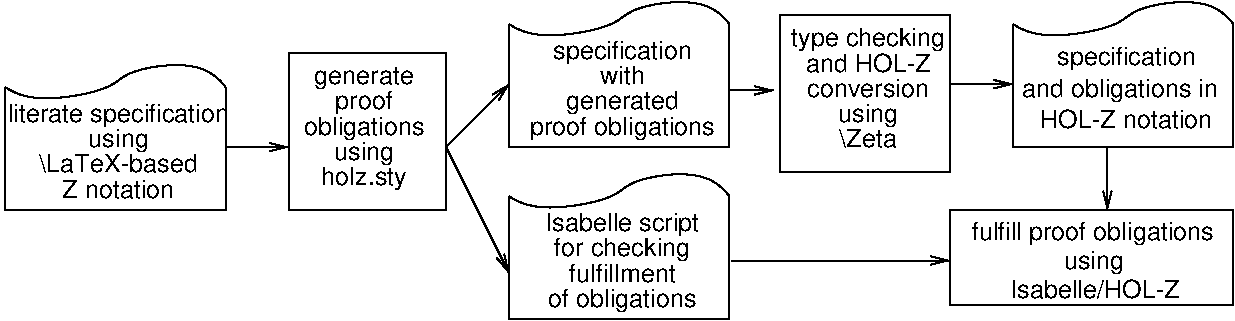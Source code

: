 #FIG 3.2
Landscape
Center
Metric
A4      
100.00
Single
-2
1200 2
0 32 #e2e2ee
0 33 #94949a
0 34 #dbdbdb
0 35 #a1a1b7
0 36 #9c0000
0 37 #ededed
0 38 #e0e0e0
0 39 #86acff
0 40 #7070ff
0 41 #c6b797
0 42 #eff8ff
0 43 #dccba6
0 44 #404040
0 45 #808080
0 46 #c0c0c0
0 47 #8e8f8e
0 48 #aaaaaa
0 49 #555555
0 50 #bebebe
0 51 #515151
0 52 #e7e3e7
0 53 #000049
0 54 #797979
0 55 #303430
0 56 #414141
0 57 #c7b696
0 58 #8e8e8e
0 59 #414541
0 60 #8e8e8e
0 61 #000079
0 62 #ff8200
0 63 #007d00
0 64 #0000be
0 65 #444444
0 66 #909090
0 67 #e6e4ce
0 68 #9b9b9b
0 69 #ce9100
0 70 #f762aa
0 71 #5f5f5f
6 5400 2025 6975 3150
6 5400 2025 6975 3150
2 1 0 1 0 7 50 0 -1 0.000 0 0 -1 0 0 4
	 5400 2271 5400 3150 6975 3150 6975 2271
3 2 0 1 0 7 50 0 -1 0.000 0 0 0 4
	 5400 2271 5850 2340 6570 2115 6975 2271
	 0.000 -1.000 -1.000 0.000
-6
4 1 0 50 0 16 12 0.0000 6 135 330 6210 2700 with\001
4 1 0 50 0 16 12 0.0000 6 180 1020 6210 2520 specification\001
4 1 0 50 0 16 12 0.0000 6 180 840 6210 2880 generated\001
4 1 0 50 0 16 12 0.0000 6 180 1365 6210 3060 proof obligations\001
-6
6 3825 2475 4950 3600
2 2 0 1 0 7 50 0 -1 0.000 0 0 -1 0 0 5
	 3825 2475 4950 2475 4950 3600 3825 3600 3825 2475
4 1 0 50 0 16 12 0.0000 6 165 735 4365 2700 generate\001
4 1 0 50 0 16 12 0.0000 6 180 420 4365 2880 proof\001
4 1 0 50 0 16 12 0.0000 6 180 900 4365 3060 obligations\001
4 1 0 50 0 16 12 0.0000 6 180 450 4365 3240 using\001
4 1 0 50 0 16 12 0.0000 6 180 615 4365 3420 holz.sty\001
-6
6 5400 3300 6975 4425
6 5400 3300 6975 4425
2 1 0 1 0 7 50 0 -1 0.000 0 0 -1 0 0 4
	 5400 3501 5400 4380 6975 4380 6975 3501
3 2 0 1 0 7 50 0 -1 0.000 0 0 0 4
	 5400 3501 5850 3570 6570 3345 6975 3501
	 0.000 -1.000 -1.000 0.000
-6
4 1 0 50 0 16 12 0.0000 6 180 990 6210 3930 for checking\001
4 1 0 50 0 16 12 0.0000 6 180 1125 6210 3750 Isabelle script\001
4 1 0 50 0 16 12 0.0000 6 135 780 6210 4110 fulfillment\001
4 1 0 50 0 16 12 0.0000 6 180 1095 6210 4290 of obligations\001
-6
2 1 0 1 0 7 50 0 -1 0.000 0 0 -1 1 0 2
	0 0 1.00 60.00 120.00
	 4950 3150 5400 2700
2 1 0 1 0 7 50 0 -1 0.000 0 0 -1 1 0 2
	0 0 1.00 60.00 120.00
	 4950 3150 5400 4050
2 1 0 1 0 7 50 0 -1 0.000 0 0 -1 1 0 2
	0 0 1.00 60.00 120.00
	 8550 2700 9000 2700
2 1 0 1 0 7 50 0 -1 0.000 0 0 -1 1 0 2
	0 0 1.00 60.00 120.00
	 3375 3150 3825 3150
2 2 0 1 0 7 50 0 -1 0.000 0 0 -1 0 0 5
	 8550 3600 10575 3600 10575 4275 8550 4275 8550 3600
2 1 0 1 0 7 50 0 -1 0.000 0 0 -1 1 0 2
	0 0 1.00 60.00 120.00
	 9675 3150 9675 3600
2 1 0 1 0 7 50 0 -1 0.000 0 0 -1 1 0 2
	0 0 1.00 60.00 120.00
	 6990 3960 8550 3960
2 1 0 1 0 7 50 0 -1 0.000 0 0 -1 0 0 4
	 9000 2271 9000 3150 10575 3150 10575 2271
2 1 0 1 0 7 50 0 -1 0.000 0 0 -1 0 0 4
	 1800 2721 1800 3600 3375 3600 3375 2721
2 2 0 1 0 7 50 0 -1 0.000 0 0 -1 0 0 5
	 7335 2205 8550 2205 8550 3330 7335 3330 7335 2205
2 1 0 1 0 7 50 0 -1 0.000 0 0 -1 1 0 2
	0 0 1.00 60.00 120.00
	 6975 2745 7290 2745
3 2 0 1 0 7 50 0 -1 0.000 0 0 0 4
	 9000 2271 9450 2340 10170 2115 10575 2271
	 0.000 -1.000 -1.000 0.000
3 2 0 1 0 7 50 0 -1 0.000 0 0 0 4
	 1800 2721 2250 2790 2970 2565 3375 2721
	 0.000 -1.000 -1.000 0.000
4 1 0 50 0 16 12 0.0000 6 180 1785 9570 3810 fulfill proof obligations\001
4 1 0 50 0 16 12 0.0000 6 180 450 9578 4020 using\001
4 1 0 50 0 16 12 0.0000 6 135 1275 9585 4230 Isabelle/HOL-Z\001
4 1 0 50 0 16 12 0.0000 6 135 1290 9810 3015 HOL-Z notation\001
4 1 0 50 0 16 12 0.0000 6 180 1455 9765 2790 and obligations in\001
4 1 0 50 0 16 12 0.0000 6 180 1020 9810 2565 specification\001
4 1 0 50 0 16 12 0.0000 6 180 450 2610 3150 using\001
4 1 0 50 0 16 12 0.0000 6 180 1620 2610 2970 literate specification\001
4 1 0 50 0 16 12 0.0000 6 135 1200 2610 3330 \\LaTeX-based\001
4 1 0 50 0 16 12 0.0000 6 135 810 2610 3510 Z notation\001
4 1 0 50 0 16 12 0.0000 6 180 1125 7965 2430 type checking\001
4 1 0 50 0 16 12 0.0000 6 135 945 7965 2610 and HOL-Z\001
4 1 0 50 0 16 12 0.0000 6 135 900 7965 2790 conversion\001
4 1 0 50 0 16 12 0.0000 6 180 450 7965 2970 using\001
4 1 0 50 0 16 12 0.0000 6 135 405 7965 3150 \\Zeta\001
